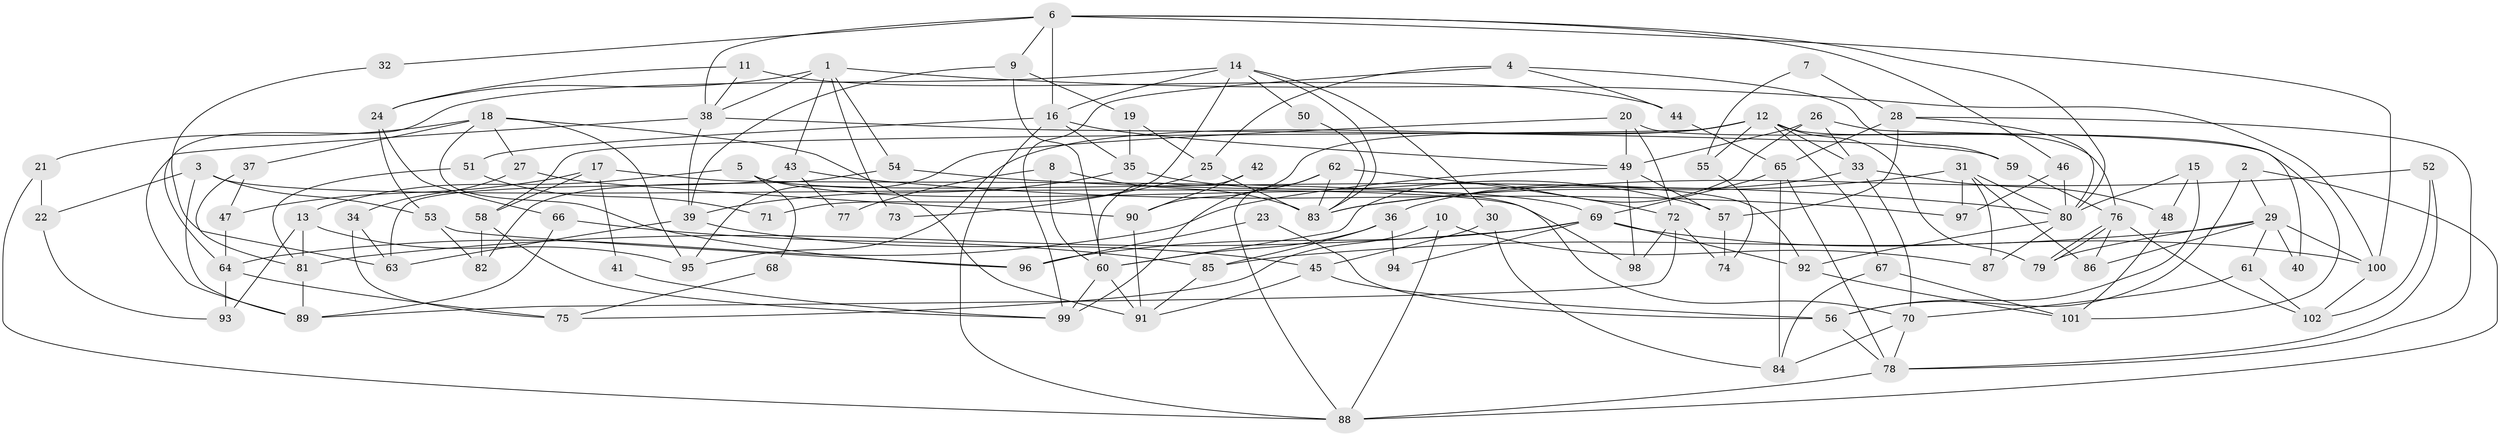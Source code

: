 // coarse degree distribution, {8: 0.21951219512195122, 5: 0.24390243902439024, 3: 0.14634146341463414, 4: 0.14634146341463414, 11: 0.07317073170731707, 2: 0.024390243902439025, 6: 0.07317073170731707, 7: 0.04878048780487805, 9: 0.024390243902439025}
// Generated by graph-tools (version 1.1) at 2025/37/03/04/25 23:37:13]
// undirected, 102 vertices, 204 edges
graph export_dot {
  node [color=gray90,style=filled];
  1;
  2;
  3;
  4;
  5;
  6;
  7;
  8;
  9;
  10;
  11;
  12;
  13;
  14;
  15;
  16;
  17;
  18;
  19;
  20;
  21;
  22;
  23;
  24;
  25;
  26;
  27;
  28;
  29;
  30;
  31;
  32;
  33;
  34;
  35;
  36;
  37;
  38;
  39;
  40;
  41;
  42;
  43;
  44;
  45;
  46;
  47;
  48;
  49;
  50;
  51;
  52;
  53;
  54;
  55;
  56;
  57;
  58;
  59;
  60;
  61;
  62;
  63;
  64;
  65;
  66;
  67;
  68;
  69;
  70;
  71;
  72;
  73;
  74;
  75;
  76;
  77;
  78;
  79;
  80;
  81;
  82;
  83;
  84;
  85;
  86;
  87;
  88;
  89;
  90;
  91;
  92;
  93;
  94;
  95;
  96;
  97;
  98;
  99;
  100;
  101;
  102;
  1 -- 24;
  1 -- 38;
  1 -- 43;
  1 -- 54;
  1 -- 73;
  1 -- 100;
  2 -- 88;
  2 -- 29;
  2 -- 56;
  3 -- 98;
  3 -- 53;
  3 -- 22;
  3 -- 89;
  4 -- 59;
  4 -- 99;
  4 -- 25;
  4 -- 44;
  5 -- 13;
  5 -- 92;
  5 -- 68;
  5 -- 69;
  6 -- 9;
  6 -- 80;
  6 -- 16;
  6 -- 32;
  6 -- 38;
  6 -- 46;
  6 -- 100;
  7 -- 28;
  7 -- 55;
  8 -- 60;
  8 -- 83;
  8 -- 77;
  9 -- 60;
  9 -- 19;
  9 -- 39;
  10 -- 87;
  10 -- 88;
  10 -- 75;
  11 -- 38;
  11 -- 44;
  11 -- 24;
  12 -- 90;
  12 -- 33;
  12 -- 55;
  12 -- 58;
  12 -- 67;
  12 -- 76;
  12 -- 79;
  12 -- 95;
  13 -- 95;
  13 -- 81;
  13 -- 93;
  14 -- 83;
  14 -- 16;
  14 -- 30;
  14 -- 50;
  14 -- 64;
  14 -- 71;
  15 -- 80;
  15 -- 56;
  15 -- 48;
  16 -- 49;
  16 -- 35;
  16 -- 51;
  16 -- 88;
  17 -- 58;
  17 -- 70;
  17 -- 41;
  17 -- 47;
  18 -- 95;
  18 -- 37;
  18 -- 21;
  18 -- 27;
  18 -- 91;
  18 -- 96;
  19 -- 25;
  19 -- 35;
  20 -- 101;
  20 -- 49;
  20 -- 72;
  20 -- 95;
  21 -- 88;
  21 -- 22;
  22 -- 93;
  23 -- 96;
  23 -- 56;
  24 -- 53;
  24 -- 66;
  25 -- 83;
  25 -- 73;
  26 -- 33;
  26 -- 49;
  26 -- 40;
  26 -- 60;
  27 -- 34;
  27 -- 90;
  28 -- 65;
  28 -- 78;
  28 -- 57;
  28 -- 80;
  29 -- 79;
  29 -- 100;
  29 -- 40;
  29 -- 61;
  29 -- 85;
  29 -- 86;
  30 -- 45;
  30 -- 84;
  31 -- 80;
  31 -- 86;
  31 -- 83;
  31 -- 87;
  31 -- 97;
  32 -- 63;
  33 -- 70;
  33 -- 36;
  33 -- 48;
  34 -- 75;
  34 -- 63;
  35 -- 39;
  35 -- 57;
  36 -- 60;
  36 -- 85;
  36 -- 94;
  37 -- 81;
  37 -- 47;
  38 -- 39;
  38 -- 59;
  38 -- 89;
  39 -- 45;
  39 -- 63;
  41 -- 99;
  42 -- 60;
  42 -- 90;
  43 -- 97;
  43 -- 63;
  43 -- 77;
  44 -- 65;
  45 -- 91;
  45 -- 56;
  46 -- 80;
  46 -- 97;
  47 -- 64;
  48 -- 101;
  49 -- 57;
  49 -- 64;
  49 -- 98;
  50 -- 83;
  51 -- 81;
  51 -- 71;
  52 -- 83;
  52 -- 102;
  52 -- 78;
  53 -- 82;
  53 -- 96;
  54 -- 80;
  54 -- 82;
  55 -- 74;
  56 -- 78;
  57 -- 74;
  58 -- 99;
  58 -- 82;
  59 -- 76;
  60 -- 91;
  60 -- 99;
  61 -- 102;
  61 -- 70;
  62 -- 88;
  62 -- 72;
  62 -- 83;
  62 -- 99;
  64 -- 93;
  64 -- 75;
  65 -- 78;
  65 -- 69;
  65 -- 84;
  66 -- 89;
  66 -- 85;
  67 -- 84;
  67 -- 101;
  68 -- 75;
  69 -- 100;
  69 -- 81;
  69 -- 92;
  69 -- 94;
  69 -- 96;
  70 -- 84;
  70 -- 78;
  72 -- 89;
  72 -- 74;
  72 -- 98;
  76 -- 79;
  76 -- 79;
  76 -- 86;
  76 -- 102;
  78 -- 88;
  80 -- 92;
  80 -- 87;
  81 -- 89;
  85 -- 91;
  90 -- 91;
  92 -- 101;
  100 -- 102;
}
